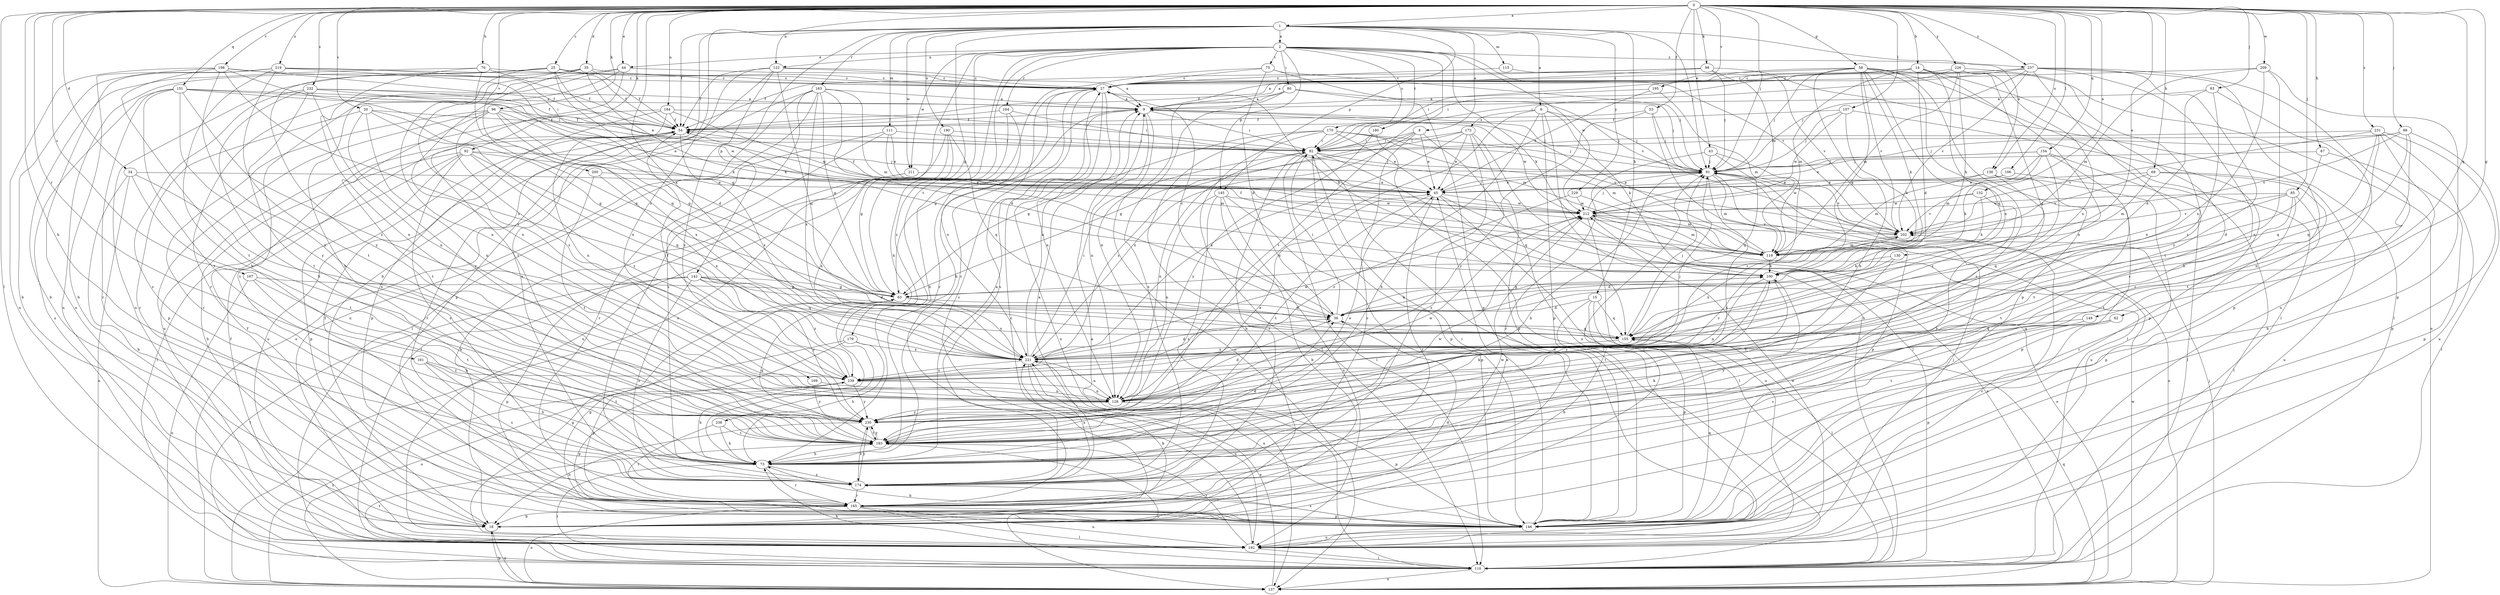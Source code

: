 strict digraph  {
0;
1;
2;
6;
8;
9;
14;
15;
18;
20;
25;
27;
34;
35;
36;
43;
44;
45;
53;
54;
58;
62;
63;
67;
69;
70;
73;
75;
80;
82;
83;
85;
88;
91;
92;
96;
98;
100;
106;
107;
110;
111;
115;
119;
122;
128;
130;
132;
136;
137;
142;
145;
146;
149;
151;
154;
155;
161;
163;
164;
165;
167;
169;
170;
173;
174;
179;
180;
183;
184;
190;
192;
195;
198;
200;
202;
209;
211;
212;
219;
221;
226;
229;
230;
231;
232;
237;
238;
239;
0 -> 1  [label=a];
0 -> 14  [label=b];
0 -> 20  [label=c];
0 -> 25  [label=c];
0 -> 34  [label=d];
0 -> 35  [label=d];
0 -> 43  [label=e];
0 -> 44  [label=e];
0 -> 53  [label=f];
0 -> 58  [label=g];
0 -> 62  [label=g];
0 -> 67  [label=h];
0 -> 69  [label=h];
0 -> 70  [label=h];
0 -> 73  [label=h];
0 -> 83  [label=j];
0 -> 85  [label=j];
0 -> 88  [label=j];
0 -> 91  [label=j];
0 -> 92  [label=k];
0 -> 96  [label=k];
0 -> 98  [label=k];
0 -> 106  [label=l];
0 -> 107  [label=l];
0 -> 110  [label=l];
0 -> 122  [label=n];
0 -> 130  [label=o];
0 -> 132  [label=o];
0 -> 136  [label=o];
0 -> 149  [label=q];
0 -> 151  [label=q];
0 -> 154  [label=q];
0 -> 161  [label=r];
0 -> 167  [label=s];
0 -> 184  [label=u];
0 -> 195  [label=v];
0 -> 198  [label=v];
0 -> 200  [label=v];
0 -> 209  [label=w];
0 -> 219  [label=x];
0 -> 221  [label=x];
0 -> 226  [label=y];
0 -> 231  [label=z];
0 -> 232  [label=z];
0 -> 237  [label=z];
1 -> 2  [label=a];
1 -> 6  [label=a];
1 -> 8  [label=a];
1 -> 15  [label=b];
1 -> 18  [label=b];
1 -> 54  [label=f];
1 -> 63  [label=g];
1 -> 91  [label=j];
1 -> 111  [label=m];
1 -> 115  [label=m];
1 -> 136  [label=o];
1 -> 142  [label=p];
1 -> 145  [label=p];
1 -> 163  [label=r];
1 -> 169  [label=s];
1 -> 190  [label=u];
1 -> 211  [label=w];
1 -> 229  [label=y];
2 -> 44  [label=e];
2 -> 73  [label=h];
2 -> 75  [label=i];
2 -> 80  [label=i];
2 -> 100  [label=k];
2 -> 122  [label=n];
2 -> 137  [label=o];
2 -> 145  [label=p];
2 -> 164  [label=r];
2 -> 170  [label=s];
2 -> 179  [label=t];
2 -> 180  [label=t];
2 -> 183  [label=t];
2 -> 202  [label=v];
2 -> 211  [label=w];
2 -> 212  [label=w];
2 -> 237  [label=z];
2 -> 238  [label=z];
6 -> 73  [label=h];
6 -> 91  [label=j];
6 -> 100  [label=k];
6 -> 110  [label=l];
6 -> 128  [label=n];
6 -> 146  [label=p];
6 -> 173  [label=s];
8 -> 45  [label=e];
8 -> 82  [label=i];
8 -> 165  [label=r];
8 -> 192  [label=u];
8 -> 221  [label=x];
8 -> 239  [label=z];
9 -> 54  [label=f];
9 -> 63  [label=g];
9 -> 82  [label=i];
9 -> 91  [label=j];
9 -> 128  [label=n];
9 -> 137  [label=o];
9 -> 212  [label=w];
14 -> 27  [label=c];
14 -> 36  [label=d];
14 -> 82  [label=i];
14 -> 119  [label=m];
14 -> 128  [label=n];
14 -> 155  [label=q];
14 -> 174  [label=s];
15 -> 18  [label=b];
15 -> 36  [label=d];
15 -> 110  [label=l];
15 -> 146  [label=p];
15 -> 155  [label=q];
18 -> 36  [label=d];
18 -> 45  [label=e];
18 -> 54  [label=f];
18 -> 91  [label=j];
18 -> 137  [label=o];
20 -> 54  [label=f];
20 -> 63  [label=g];
20 -> 128  [label=n];
20 -> 165  [label=r];
20 -> 221  [label=x];
20 -> 230  [label=y];
25 -> 27  [label=c];
25 -> 45  [label=e];
25 -> 54  [label=f];
25 -> 100  [label=k];
25 -> 128  [label=n];
25 -> 192  [label=u];
25 -> 230  [label=y];
27 -> 9  [label=a];
27 -> 73  [label=h];
27 -> 100  [label=k];
27 -> 128  [label=n];
27 -> 137  [label=o];
27 -> 174  [label=s];
34 -> 18  [label=b];
34 -> 45  [label=e];
34 -> 128  [label=n];
34 -> 137  [label=o];
34 -> 183  [label=t];
35 -> 27  [label=c];
35 -> 54  [label=f];
35 -> 100  [label=k];
35 -> 128  [label=n];
35 -> 192  [label=u];
35 -> 239  [label=z];
36 -> 27  [label=c];
36 -> 82  [label=i];
36 -> 100  [label=k];
36 -> 155  [label=q];
43 -> 91  [label=j];
43 -> 155  [label=q];
43 -> 165  [label=r];
43 -> 239  [label=z];
44 -> 27  [label=c];
44 -> 73  [label=h];
44 -> 165  [label=r];
44 -> 174  [label=s];
44 -> 183  [label=t];
45 -> 54  [label=f];
45 -> 91  [label=j];
45 -> 110  [label=l];
45 -> 137  [label=o];
45 -> 165  [label=r];
45 -> 183  [label=t];
45 -> 212  [label=w];
53 -> 54  [label=f];
53 -> 91  [label=j];
53 -> 110  [label=l];
53 -> 230  [label=y];
54 -> 82  [label=i];
54 -> 165  [label=r];
54 -> 192  [label=u];
54 -> 221  [label=x];
58 -> 27  [label=c];
58 -> 63  [label=g];
58 -> 73  [label=h];
58 -> 82  [label=i];
58 -> 91  [label=j];
58 -> 100  [label=k];
58 -> 110  [label=l];
58 -> 137  [label=o];
58 -> 146  [label=p];
58 -> 174  [label=s];
58 -> 202  [label=v];
58 -> 221  [label=x];
62 -> 146  [label=p];
62 -> 155  [label=q];
62 -> 183  [label=t];
62 -> 230  [label=y];
63 -> 36  [label=d];
63 -> 221  [label=x];
67 -> 36  [label=d];
67 -> 91  [label=j];
67 -> 146  [label=p];
69 -> 45  [label=e];
69 -> 119  [label=m];
69 -> 183  [label=t];
69 -> 192  [label=u];
69 -> 202  [label=v];
70 -> 18  [label=b];
70 -> 27  [label=c];
70 -> 54  [label=f];
70 -> 128  [label=n];
70 -> 155  [label=q];
73 -> 9  [label=a];
73 -> 27  [label=c];
73 -> 36  [label=d];
73 -> 110  [label=l];
73 -> 165  [label=r];
73 -> 174  [label=s];
73 -> 212  [label=w];
75 -> 27  [label=c];
75 -> 36  [label=d];
75 -> 91  [label=j];
75 -> 165  [label=r];
75 -> 202  [label=v];
80 -> 9  [label=a];
80 -> 91  [label=j];
80 -> 128  [label=n];
80 -> 146  [label=p];
80 -> 174  [label=s];
82 -> 91  [label=j];
82 -> 110  [label=l];
82 -> 128  [label=n];
82 -> 146  [label=p];
82 -> 155  [label=q];
82 -> 165  [label=r];
82 -> 192  [label=u];
83 -> 9  [label=a];
83 -> 36  [label=d];
83 -> 146  [label=p];
83 -> 239  [label=z];
85 -> 146  [label=p];
85 -> 155  [label=q];
85 -> 165  [label=r];
85 -> 183  [label=t];
85 -> 202  [label=v];
85 -> 212  [label=w];
88 -> 82  [label=i];
88 -> 91  [label=j];
88 -> 110  [label=l];
88 -> 128  [label=n];
88 -> 155  [label=q];
88 -> 202  [label=v];
91 -> 45  [label=e];
91 -> 73  [label=h];
91 -> 119  [label=m];
91 -> 137  [label=o];
91 -> 146  [label=p];
91 -> 183  [label=t];
91 -> 202  [label=v];
92 -> 18  [label=b];
92 -> 91  [label=j];
92 -> 110  [label=l];
92 -> 119  [label=m];
92 -> 146  [label=p];
92 -> 155  [label=q];
92 -> 174  [label=s];
92 -> 239  [label=z];
96 -> 45  [label=e];
96 -> 54  [label=f];
96 -> 63  [label=g];
96 -> 146  [label=p];
96 -> 165  [label=r];
96 -> 183  [label=t];
96 -> 221  [label=x];
96 -> 239  [label=z];
98 -> 9  [label=a];
98 -> 27  [label=c];
98 -> 54  [label=f];
98 -> 91  [label=j];
98 -> 110  [label=l];
98 -> 212  [label=w];
100 -> 63  [label=g];
100 -> 128  [label=n];
100 -> 183  [label=t];
100 -> 230  [label=y];
106 -> 45  [label=e];
106 -> 110  [label=l];
106 -> 212  [label=w];
107 -> 54  [label=f];
107 -> 91  [label=j];
107 -> 100  [label=k];
107 -> 146  [label=p];
107 -> 212  [label=w];
110 -> 9  [label=a];
110 -> 73  [label=h];
110 -> 137  [label=o];
110 -> 183  [label=t];
111 -> 45  [label=e];
111 -> 82  [label=i];
111 -> 165  [label=r];
111 -> 174  [label=s];
111 -> 202  [label=v];
115 -> 27  [label=c];
115 -> 202  [label=v];
119 -> 9  [label=a];
119 -> 54  [label=f];
119 -> 100  [label=k];
122 -> 9  [label=a];
122 -> 27  [label=c];
122 -> 54  [label=f];
122 -> 146  [label=p];
122 -> 155  [label=q];
122 -> 174  [label=s];
122 -> 230  [label=y];
128 -> 36  [label=d];
128 -> 146  [label=p];
128 -> 202  [label=v];
128 -> 230  [label=y];
130 -> 36  [label=d];
130 -> 100  [label=k];
130 -> 183  [label=t];
132 -> 73  [label=h];
132 -> 100  [label=k];
132 -> 202  [label=v];
132 -> 212  [label=w];
136 -> 45  [label=e];
136 -> 73  [label=h];
136 -> 119  [label=m];
136 -> 146  [label=p];
136 -> 192  [label=u];
137 -> 18  [label=b];
137 -> 91  [label=j];
137 -> 155  [label=q];
137 -> 212  [label=w];
137 -> 221  [label=x];
137 -> 239  [label=z];
142 -> 36  [label=d];
142 -> 63  [label=g];
142 -> 110  [label=l];
142 -> 146  [label=p];
142 -> 155  [label=q];
142 -> 174  [label=s];
142 -> 230  [label=y];
142 -> 239  [label=z];
145 -> 18  [label=b];
145 -> 128  [label=n];
145 -> 146  [label=p];
145 -> 174  [label=s];
145 -> 192  [label=u];
145 -> 212  [label=w];
146 -> 63  [label=g];
146 -> 73  [label=h];
146 -> 82  [label=i];
146 -> 155  [label=q];
146 -> 174  [label=s];
146 -> 192  [label=u];
146 -> 221  [label=x];
149 -> 155  [label=q];
149 -> 174  [label=s];
151 -> 9  [label=a];
151 -> 82  [label=i];
151 -> 165  [label=r];
151 -> 183  [label=t];
151 -> 192  [label=u];
151 -> 212  [label=w];
151 -> 230  [label=y];
151 -> 239  [label=z];
154 -> 45  [label=e];
154 -> 91  [label=j];
154 -> 100  [label=k];
154 -> 110  [label=l];
154 -> 119  [label=m];
154 -> 183  [label=t];
154 -> 239  [label=z];
155 -> 91  [label=j];
155 -> 221  [label=x];
161 -> 73  [label=h];
161 -> 174  [label=s];
161 -> 183  [label=t];
161 -> 239  [label=z];
163 -> 9  [label=a];
163 -> 36  [label=d];
163 -> 63  [label=g];
163 -> 110  [label=l];
163 -> 119  [label=m];
163 -> 137  [label=o];
163 -> 174  [label=s];
163 -> 192  [label=u];
163 -> 221  [label=x];
164 -> 54  [label=f];
164 -> 73  [label=h];
164 -> 119  [label=m];
164 -> 221  [label=x];
165 -> 18  [label=b];
165 -> 27  [label=c];
165 -> 54  [label=f];
165 -> 110  [label=l];
165 -> 137  [label=o];
165 -> 146  [label=p];
165 -> 192  [label=u];
165 -> 212  [label=w];
167 -> 63  [label=g];
167 -> 73  [label=h];
167 -> 137  [label=o];
167 -> 183  [label=t];
169 -> 128  [label=n];
169 -> 230  [label=y];
170 -> 18  [label=b];
170 -> 45  [label=e];
170 -> 63  [label=g];
170 -> 82  [label=i];
170 -> 91  [label=j];
170 -> 110  [label=l];
170 -> 119  [label=m];
170 -> 202  [label=v];
173 -> 45  [label=e];
173 -> 63  [label=g];
173 -> 82  [label=i];
173 -> 110  [label=l];
173 -> 146  [label=p];
173 -> 174  [label=s];
173 -> 221  [label=x];
174 -> 9  [label=a];
174 -> 100  [label=k];
174 -> 165  [label=r];
174 -> 221  [label=x];
174 -> 230  [label=y];
179 -> 73  [label=h];
179 -> 137  [label=o];
179 -> 146  [label=p];
179 -> 221  [label=x];
180 -> 82  [label=i];
180 -> 110  [label=l];
180 -> 230  [label=y];
183 -> 45  [label=e];
183 -> 63  [label=g];
183 -> 73  [label=h];
183 -> 100  [label=k];
183 -> 137  [label=o];
183 -> 230  [label=y];
184 -> 54  [label=f];
184 -> 82  [label=i];
184 -> 128  [label=n];
184 -> 146  [label=p];
184 -> 192  [label=u];
184 -> 212  [label=w];
190 -> 63  [label=g];
190 -> 82  [label=i];
190 -> 110  [label=l];
190 -> 155  [label=q];
190 -> 192  [label=u];
192 -> 27  [label=c];
192 -> 54  [label=f];
192 -> 63  [label=g];
192 -> 91  [label=j];
192 -> 110  [label=l];
192 -> 183  [label=t];
192 -> 202  [label=v];
192 -> 212  [label=w];
195 -> 9  [label=a];
195 -> 45  [label=e];
195 -> 119  [label=m];
198 -> 18  [label=b];
198 -> 27  [label=c];
198 -> 82  [label=i];
198 -> 155  [label=q];
198 -> 183  [label=t];
198 -> 192  [label=u];
198 -> 221  [label=x];
198 -> 230  [label=y];
200 -> 45  [label=e];
200 -> 183  [label=t];
200 -> 221  [label=x];
202 -> 119  [label=m];
202 -> 221  [label=x];
209 -> 27  [label=c];
209 -> 119  [label=m];
209 -> 128  [label=n];
209 -> 146  [label=p];
209 -> 221  [label=x];
211 -> 18  [label=b];
211 -> 45  [label=e];
211 -> 221  [label=x];
212 -> 91  [label=j];
212 -> 119  [label=m];
212 -> 137  [label=o];
212 -> 192  [label=u];
212 -> 202  [label=v];
219 -> 18  [label=b];
219 -> 27  [label=c];
219 -> 54  [label=f];
219 -> 63  [label=g];
219 -> 73  [label=h];
219 -> 183  [label=t];
219 -> 192  [label=u];
221 -> 9  [label=a];
221 -> 18  [label=b];
221 -> 36  [label=d];
221 -> 82  [label=i];
221 -> 128  [label=n];
221 -> 192  [label=u];
221 -> 212  [label=w];
221 -> 239  [label=z];
226 -> 9  [label=a];
226 -> 27  [label=c];
226 -> 100  [label=k];
226 -> 119  [label=m];
226 -> 155  [label=q];
226 -> 221  [label=x];
226 -> 230  [label=y];
229 -> 119  [label=m];
229 -> 212  [label=w];
229 -> 239  [label=z];
230 -> 18  [label=b];
230 -> 45  [label=e];
230 -> 174  [label=s];
230 -> 183  [label=t];
230 -> 212  [label=w];
231 -> 18  [label=b];
231 -> 82  [label=i];
231 -> 146  [label=p];
231 -> 155  [label=q];
231 -> 183  [label=t];
231 -> 192  [label=u];
231 -> 202  [label=v];
232 -> 9  [label=a];
232 -> 36  [label=d];
232 -> 54  [label=f];
232 -> 73  [label=h];
232 -> 128  [label=n];
232 -> 174  [label=s];
232 -> 183  [label=t];
237 -> 27  [label=c];
237 -> 54  [label=f];
237 -> 73  [label=h];
237 -> 82  [label=i];
237 -> 91  [label=j];
237 -> 128  [label=n];
237 -> 165  [label=r];
237 -> 183  [label=t];
237 -> 192  [label=u];
237 -> 202  [label=v];
238 -> 73  [label=h];
238 -> 165  [label=r];
238 -> 183  [label=t];
239 -> 54  [label=f];
239 -> 73  [label=h];
239 -> 91  [label=j];
239 -> 128  [label=n];
239 -> 146  [label=p];
239 -> 230  [label=y];
}
